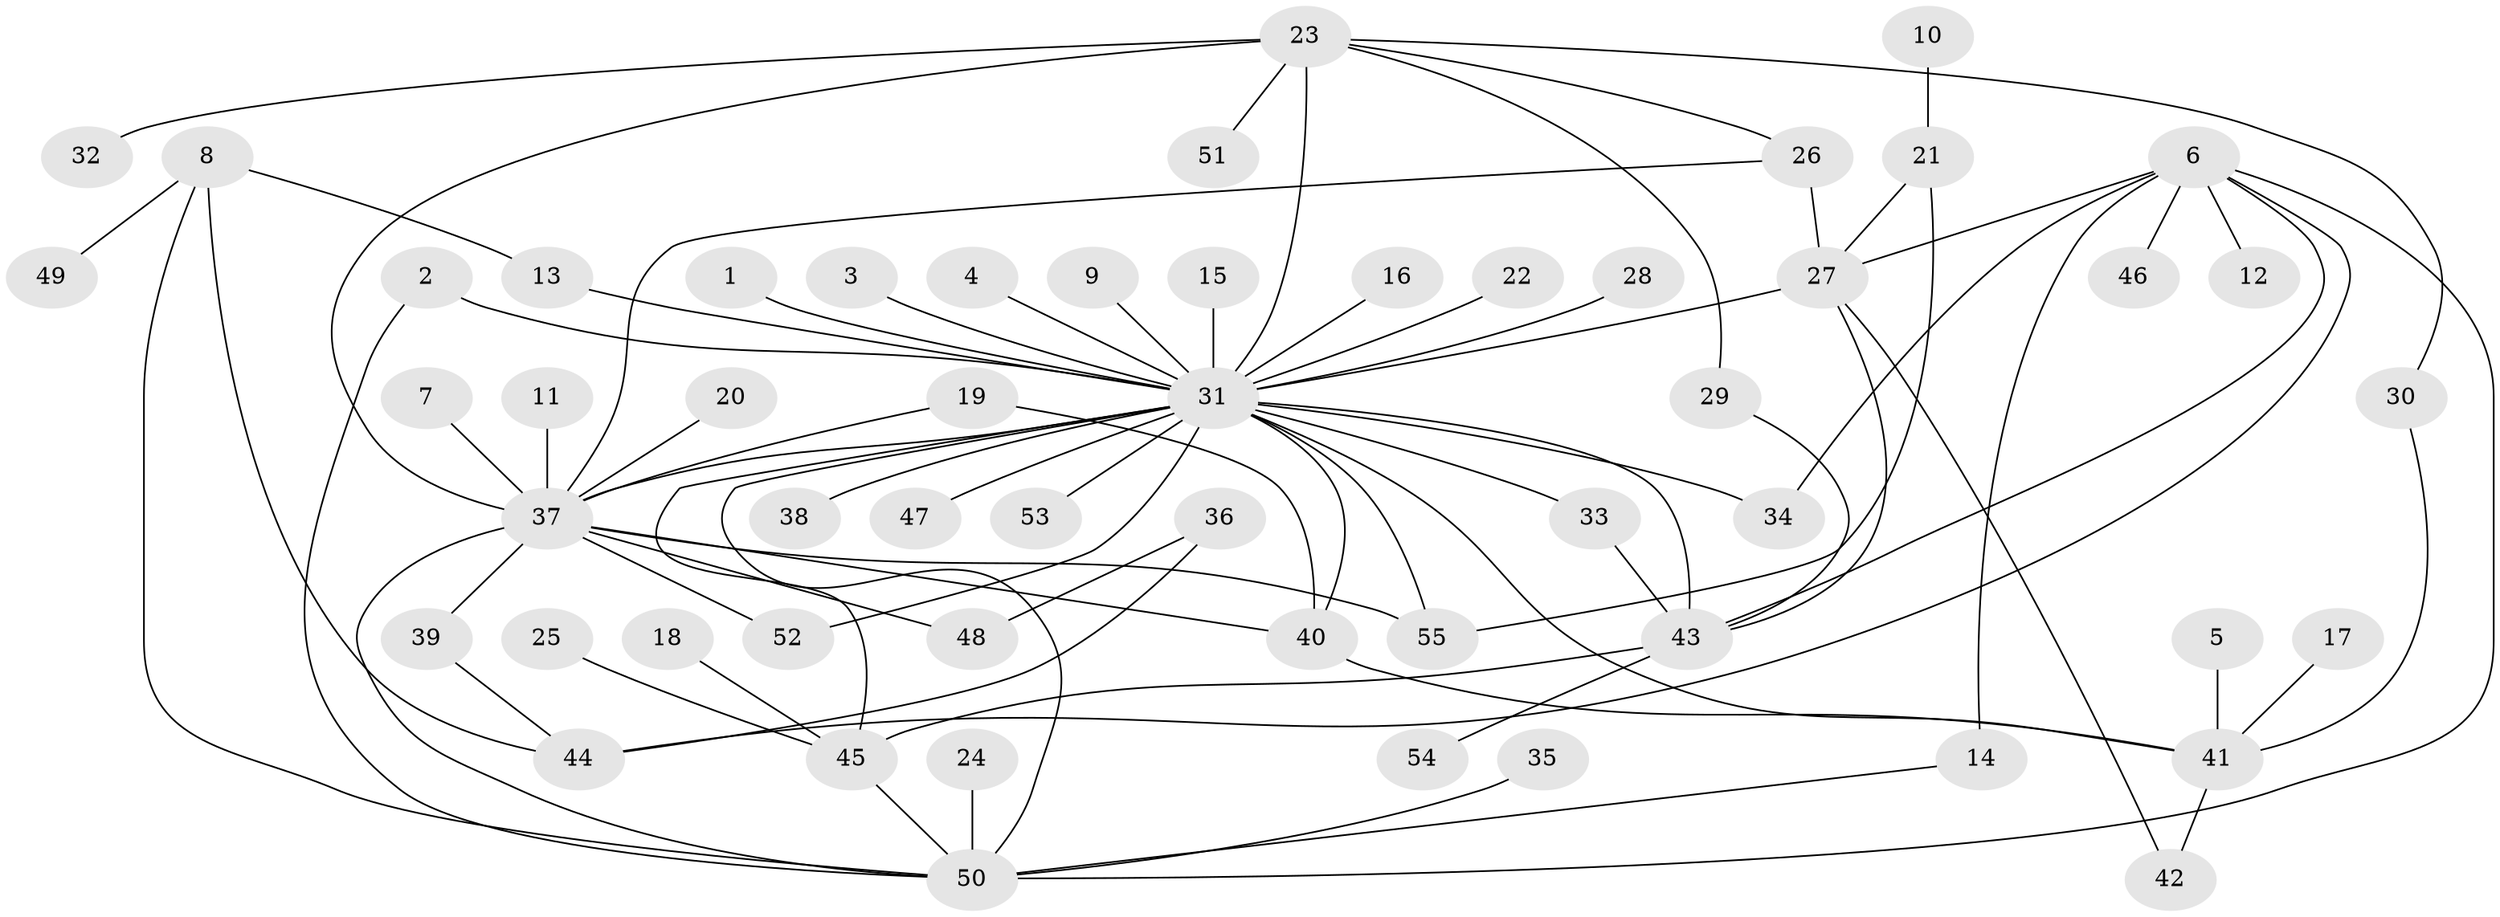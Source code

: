 // original degree distribution, {29: 0.009174311926605505, 5: 0.03669724770642202, 11: 0.009174311926605505, 10: 0.009174311926605505, 6: 0.01834862385321101, 16: 0.009174311926605505, 1: 0.5229357798165137, 4: 0.045871559633027525, 8: 0.009174311926605505, 2: 0.24770642201834864, 3: 0.05504587155963303, 7: 0.01834862385321101, 9: 0.009174311926605505}
// Generated by graph-tools (version 1.1) at 2025/01/03/09/25 03:01:37]
// undirected, 55 vertices, 80 edges
graph export_dot {
graph [start="1"]
  node [color=gray90,style=filled];
  1;
  2;
  3;
  4;
  5;
  6;
  7;
  8;
  9;
  10;
  11;
  12;
  13;
  14;
  15;
  16;
  17;
  18;
  19;
  20;
  21;
  22;
  23;
  24;
  25;
  26;
  27;
  28;
  29;
  30;
  31;
  32;
  33;
  34;
  35;
  36;
  37;
  38;
  39;
  40;
  41;
  42;
  43;
  44;
  45;
  46;
  47;
  48;
  49;
  50;
  51;
  52;
  53;
  54;
  55;
  1 -- 31 [weight=1.0];
  2 -- 31 [weight=1.0];
  2 -- 50 [weight=1.0];
  3 -- 31 [weight=1.0];
  4 -- 31 [weight=1.0];
  5 -- 41 [weight=1.0];
  6 -- 12 [weight=1.0];
  6 -- 14 [weight=1.0];
  6 -- 27 [weight=1.0];
  6 -- 34 [weight=1.0];
  6 -- 43 [weight=1.0];
  6 -- 44 [weight=1.0];
  6 -- 46 [weight=1.0];
  6 -- 50 [weight=1.0];
  7 -- 37 [weight=1.0];
  8 -- 13 [weight=1.0];
  8 -- 44 [weight=1.0];
  8 -- 49 [weight=1.0];
  8 -- 50 [weight=1.0];
  9 -- 31 [weight=1.0];
  10 -- 21 [weight=1.0];
  11 -- 37 [weight=1.0];
  13 -- 31 [weight=1.0];
  14 -- 50 [weight=1.0];
  15 -- 31 [weight=1.0];
  16 -- 31 [weight=1.0];
  17 -- 41 [weight=1.0];
  18 -- 45 [weight=1.0];
  19 -- 37 [weight=1.0];
  19 -- 40 [weight=1.0];
  20 -- 37 [weight=1.0];
  21 -- 27 [weight=1.0];
  21 -- 55 [weight=1.0];
  22 -- 31 [weight=1.0];
  23 -- 26 [weight=1.0];
  23 -- 29 [weight=1.0];
  23 -- 30 [weight=1.0];
  23 -- 31 [weight=1.0];
  23 -- 32 [weight=1.0];
  23 -- 37 [weight=1.0];
  23 -- 51 [weight=1.0];
  24 -- 50 [weight=1.0];
  25 -- 45 [weight=1.0];
  26 -- 27 [weight=1.0];
  26 -- 37 [weight=1.0];
  27 -- 31 [weight=1.0];
  27 -- 42 [weight=1.0];
  27 -- 43 [weight=1.0];
  28 -- 31 [weight=1.0];
  29 -- 43 [weight=1.0];
  30 -- 41 [weight=1.0];
  31 -- 33 [weight=2.0];
  31 -- 34 [weight=1.0];
  31 -- 37 [weight=1.0];
  31 -- 38 [weight=1.0];
  31 -- 40 [weight=2.0];
  31 -- 41 [weight=1.0];
  31 -- 43 [weight=1.0];
  31 -- 45 [weight=1.0];
  31 -- 47 [weight=1.0];
  31 -- 50 [weight=1.0];
  31 -- 52 [weight=1.0];
  31 -- 53 [weight=1.0];
  31 -- 55 [weight=1.0];
  33 -- 43 [weight=1.0];
  35 -- 50 [weight=1.0];
  36 -- 44 [weight=1.0];
  36 -- 48 [weight=1.0];
  37 -- 39 [weight=1.0];
  37 -- 40 [weight=1.0];
  37 -- 48 [weight=1.0];
  37 -- 50 [weight=1.0];
  37 -- 52 [weight=1.0];
  37 -- 55 [weight=1.0];
  39 -- 44 [weight=1.0];
  40 -- 41 [weight=1.0];
  41 -- 42 [weight=1.0];
  43 -- 45 [weight=1.0];
  43 -- 54 [weight=1.0];
  45 -- 50 [weight=1.0];
}
